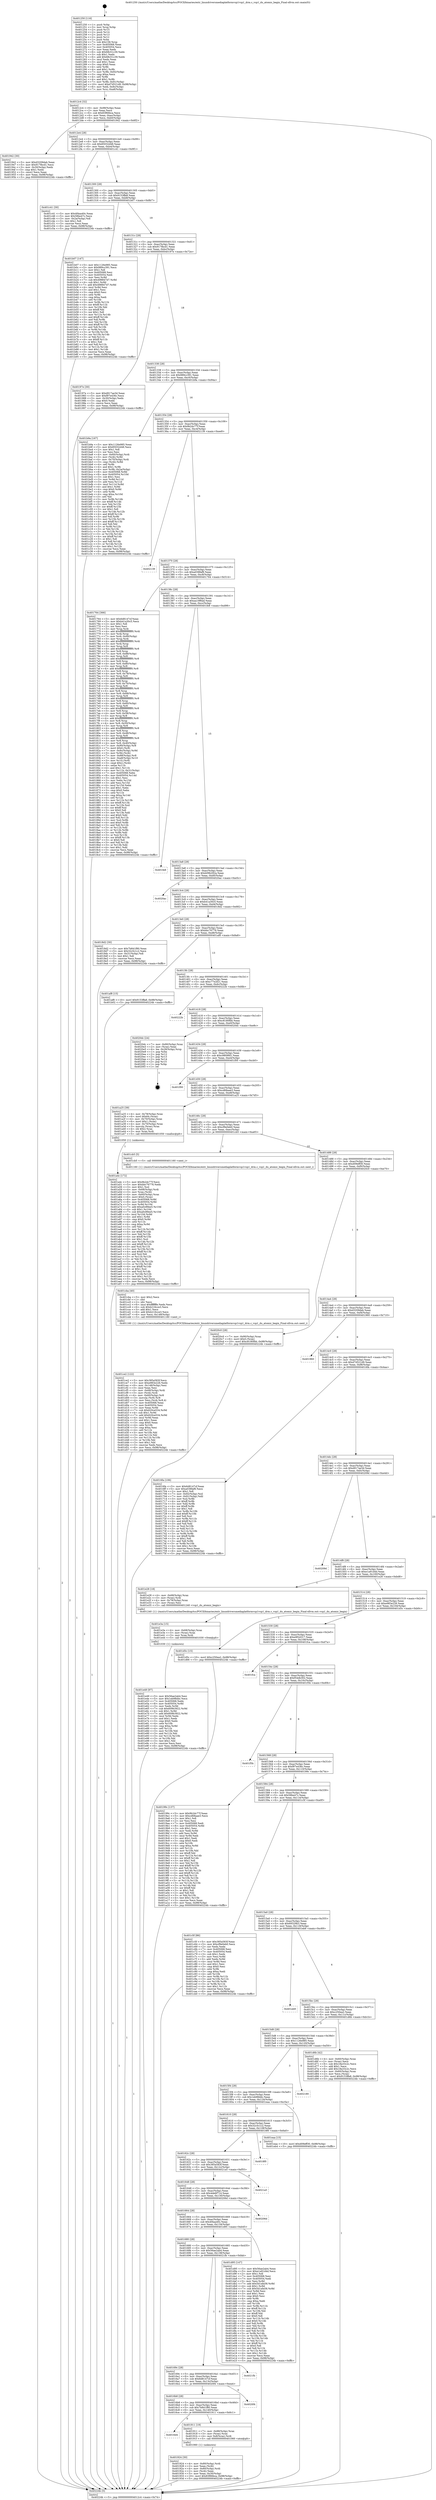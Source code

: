 digraph "0x401250" {
  label = "0x401250 (/mnt/c/Users/mathe/Desktop/tcc/POCII/binaries/extr_linuxdriversmediaplatformvsp1vsp1_drm.c_vsp1_du_atomic_begin_Final-ollvm.out::main(0))"
  labelloc = "t"
  node[shape=record]

  Entry [label="",width=0.3,height=0.3,shape=circle,fillcolor=black,style=filled]
  "0x4012c4" [label="{
     0x4012c4 [32]\l
     | [instrs]\l
     &nbsp;&nbsp;0x4012c4 \<+6\>: mov -0x98(%rbp),%eax\l
     &nbsp;&nbsp;0x4012ca \<+2\>: mov %eax,%ecx\l
     &nbsp;&nbsp;0x4012cc \<+6\>: sub $0x83f66bca,%ecx\l
     &nbsp;&nbsp;0x4012d2 \<+6\>: mov %eax,-0xac(%rbp)\l
     &nbsp;&nbsp;0x4012d8 \<+6\>: mov %ecx,-0xb0(%rbp)\l
     &nbsp;&nbsp;0x4012de \<+6\>: je 0000000000401942 \<main+0x6f2\>\l
  }"]
  "0x401942" [label="{
     0x401942 [30]\l
     | [instrs]\l
     &nbsp;&nbsp;0x401942 \<+5\>: mov $0xd3209dab,%eax\l
     &nbsp;&nbsp;0x401947 \<+5\>: mov $0x917fbcd1,%ecx\l
     &nbsp;&nbsp;0x40194c \<+3\>: mov -0x30(%rbp),%edx\l
     &nbsp;&nbsp;0x40194f \<+3\>: cmp $0x1,%edx\l
     &nbsp;&nbsp;0x401952 \<+3\>: cmovl %ecx,%eax\l
     &nbsp;&nbsp;0x401955 \<+6\>: mov %eax,-0x98(%rbp)\l
     &nbsp;&nbsp;0x40195b \<+5\>: jmp 000000000040224b \<main+0xffb\>\l
  }"]
  "0x4012e4" [label="{
     0x4012e4 [28]\l
     | [instrs]\l
     &nbsp;&nbsp;0x4012e4 \<+5\>: jmp 00000000004012e9 \<main+0x99\>\l
     &nbsp;&nbsp;0x4012e9 \<+6\>: mov -0xac(%rbp),%eax\l
     &nbsp;&nbsp;0x4012ef \<+5\>: sub $0x85032d48,%eax\l
     &nbsp;&nbsp;0x4012f4 \<+6\>: mov %eax,-0xb4(%rbp)\l
     &nbsp;&nbsp;0x4012fa \<+6\>: je 0000000000401c41 \<main+0x9f1\>\l
  }"]
  Exit [label="",width=0.3,height=0.3,shape=circle,fillcolor=black,style=filled,peripheries=2]
  "0x401c41" [label="{
     0x401c41 [30]\l
     | [instrs]\l
     &nbsp;&nbsp;0x401c41 \<+5\>: mov $0x4f4aa40c,%eax\l
     &nbsp;&nbsp;0x401c46 \<+5\>: mov $0x58be47c,%ecx\l
     &nbsp;&nbsp;0x401c4b \<+3\>: mov -0x2a(%rbp),%dl\l
     &nbsp;&nbsp;0x401c4e \<+3\>: test $0x1,%dl\l
     &nbsp;&nbsp;0x401c51 \<+3\>: cmovne %ecx,%eax\l
     &nbsp;&nbsp;0x401c54 \<+6\>: mov %eax,-0x98(%rbp)\l
     &nbsp;&nbsp;0x401c5a \<+5\>: jmp 000000000040224b \<main+0xffb\>\l
  }"]
  "0x401300" [label="{
     0x401300 [28]\l
     | [instrs]\l
     &nbsp;&nbsp;0x401300 \<+5\>: jmp 0000000000401305 \<main+0xb5\>\l
     &nbsp;&nbsp;0x401305 \<+6\>: mov -0xac(%rbp),%eax\l
     &nbsp;&nbsp;0x40130b \<+5\>: sub $0x9153ffa8,%eax\l
     &nbsp;&nbsp;0x401310 \<+6\>: mov %eax,-0xb8(%rbp)\l
     &nbsp;&nbsp;0x401316 \<+6\>: je 0000000000401b07 \<main+0x8b7\>\l
  }"]
  "0x401e49" [label="{
     0x401e49 [97]\l
     | [instrs]\l
     &nbsp;&nbsp;0x401e49 \<+5\>: mov $0x56ae2ab4,%esi\l
     &nbsp;&nbsp;0x401e4e \<+5\>: mov $0x1eb98ddc,%ecx\l
     &nbsp;&nbsp;0x401e53 \<+7\>: mov 0x405068,%edx\l
     &nbsp;&nbsp;0x401e5a \<+8\>: mov 0x405054,%r8d\l
     &nbsp;&nbsp;0x401e62 \<+3\>: mov %edx,%r9d\l
     &nbsp;&nbsp;0x401e65 \<+7\>: sub $0x609b3922,%r9d\l
     &nbsp;&nbsp;0x401e6c \<+4\>: sub $0x1,%r9d\l
     &nbsp;&nbsp;0x401e70 \<+7\>: add $0x609b3922,%r9d\l
     &nbsp;&nbsp;0x401e77 \<+4\>: imul %r9d,%edx\l
     &nbsp;&nbsp;0x401e7b \<+3\>: and $0x1,%edx\l
     &nbsp;&nbsp;0x401e7e \<+3\>: cmp $0x0,%edx\l
     &nbsp;&nbsp;0x401e81 \<+4\>: sete %r10b\l
     &nbsp;&nbsp;0x401e85 \<+4\>: cmp $0xa,%r8d\l
     &nbsp;&nbsp;0x401e89 \<+4\>: setl %r11b\l
     &nbsp;&nbsp;0x401e8d \<+3\>: mov %r10b,%bl\l
     &nbsp;&nbsp;0x401e90 \<+3\>: and %r11b,%bl\l
     &nbsp;&nbsp;0x401e93 \<+3\>: xor %r11b,%r10b\l
     &nbsp;&nbsp;0x401e96 \<+3\>: or %r10b,%bl\l
     &nbsp;&nbsp;0x401e99 \<+3\>: test $0x1,%bl\l
     &nbsp;&nbsp;0x401e9c \<+3\>: cmovne %ecx,%esi\l
     &nbsp;&nbsp;0x401e9f \<+6\>: mov %esi,-0x98(%rbp)\l
     &nbsp;&nbsp;0x401ea5 \<+5\>: jmp 000000000040224b \<main+0xffb\>\l
  }"]
  "0x401b07" [label="{
     0x401b07 [147]\l
     | [instrs]\l
     &nbsp;&nbsp;0x401b07 \<+5\>: mov $0x1126e985,%eax\l
     &nbsp;&nbsp;0x401b0c \<+5\>: mov $0x989cc391,%ecx\l
     &nbsp;&nbsp;0x401b11 \<+2\>: mov $0x1,%dl\l
     &nbsp;&nbsp;0x401b13 \<+7\>: mov 0x405068,%esi\l
     &nbsp;&nbsp;0x401b1a \<+7\>: mov 0x405054,%edi\l
     &nbsp;&nbsp;0x401b21 \<+3\>: mov %esi,%r8d\l
     &nbsp;&nbsp;0x401b24 \<+7\>: sub $0x498847d7,%r8d\l
     &nbsp;&nbsp;0x401b2b \<+4\>: sub $0x1,%r8d\l
     &nbsp;&nbsp;0x401b2f \<+7\>: add $0x498847d7,%r8d\l
     &nbsp;&nbsp;0x401b36 \<+4\>: imul %r8d,%esi\l
     &nbsp;&nbsp;0x401b3a \<+3\>: and $0x1,%esi\l
     &nbsp;&nbsp;0x401b3d \<+3\>: cmp $0x0,%esi\l
     &nbsp;&nbsp;0x401b40 \<+4\>: sete %r9b\l
     &nbsp;&nbsp;0x401b44 \<+3\>: cmp $0xa,%edi\l
     &nbsp;&nbsp;0x401b47 \<+4\>: setl %r10b\l
     &nbsp;&nbsp;0x401b4b \<+3\>: mov %r9b,%r11b\l
     &nbsp;&nbsp;0x401b4e \<+4\>: xor $0xff,%r11b\l
     &nbsp;&nbsp;0x401b52 \<+3\>: mov %r10b,%bl\l
     &nbsp;&nbsp;0x401b55 \<+3\>: xor $0xff,%bl\l
     &nbsp;&nbsp;0x401b58 \<+3\>: xor $0x1,%dl\l
     &nbsp;&nbsp;0x401b5b \<+3\>: mov %r11b,%r14b\l
     &nbsp;&nbsp;0x401b5e \<+4\>: and $0xff,%r14b\l
     &nbsp;&nbsp;0x401b62 \<+3\>: and %dl,%r9b\l
     &nbsp;&nbsp;0x401b65 \<+3\>: mov %bl,%r15b\l
     &nbsp;&nbsp;0x401b68 \<+4\>: and $0xff,%r15b\l
     &nbsp;&nbsp;0x401b6c \<+3\>: and %dl,%r10b\l
     &nbsp;&nbsp;0x401b6f \<+3\>: or %r9b,%r14b\l
     &nbsp;&nbsp;0x401b72 \<+3\>: or %r10b,%r15b\l
     &nbsp;&nbsp;0x401b75 \<+3\>: xor %r15b,%r14b\l
     &nbsp;&nbsp;0x401b78 \<+3\>: or %bl,%r11b\l
     &nbsp;&nbsp;0x401b7b \<+4\>: xor $0xff,%r11b\l
     &nbsp;&nbsp;0x401b7f \<+3\>: or $0x1,%dl\l
     &nbsp;&nbsp;0x401b82 \<+3\>: and %dl,%r11b\l
     &nbsp;&nbsp;0x401b85 \<+3\>: or %r11b,%r14b\l
     &nbsp;&nbsp;0x401b88 \<+4\>: test $0x1,%r14b\l
     &nbsp;&nbsp;0x401b8c \<+3\>: cmovne %ecx,%eax\l
     &nbsp;&nbsp;0x401b8f \<+6\>: mov %eax,-0x98(%rbp)\l
     &nbsp;&nbsp;0x401b95 \<+5\>: jmp 000000000040224b \<main+0xffb\>\l
  }"]
  "0x40131c" [label="{
     0x40131c [28]\l
     | [instrs]\l
     &nbsp;&nbsp;0x40131c \<+5\>: jmp 0000000000401321 \<main+0xd1\>\l
     &nbsp;&nbsp;0x401321 \<+6\>: mov -0xac(%rbp),%eax\l
     &nbsp;&nbsp;0x401327 \<+5\>: sub $0x917fbcd1,%eax\l
     &nbsp;&nbsp;0x40132c \<+6\>: mov %eax,-0xbc(%rbp)\l
     &nbsp;&nbsp;0x401332 \<+6\>: je 000000000040197e \<main+0x72e\>\l
  }"]
  "0x401e3a" [label="{
     0x401e3a [15]\l
     | [instrs]\l
     &nbsp;&nbsp;0x401e3a \<+4\>: mov -0x68(%rbp),%rax\l
     &nbsp;&nbsp;0x401e3e \<+3\>: mov (%rax),%rax\l
     &nbsp;&nbsp;0x401e41 \<+3\>: mov %rax,%rdi\l
     &nbsp;&nbsp;0x401e44 \<+5\>: call 0000000000401030 \<free@plt\>\l
     | [calls]\l
     &nbsp;&nbsp;0x401030 \{1\} (unknown)\l
  }"]
  "0x40197e" [label="{
     0x40197e [30]\l
     | [instrs]\l
     &nbsp;&nbsp;0x40197e \<+5\>: mov $0xd917ae3d,%eax\l
     &nbsp;&nbsp;0x401983 \<+5\>: mov $0xf97e436c,%ecx\l
     &nbsp;&nbsp;0x401988 \<+3\>: mov -0x30(%rbp),%edx\l
     &nbsp;&nbsp;0x40198b \<+3\>: cmp $0x0,%edx\l
     &nbsp;&nbsp;0x40198e \<+3\>: cmove %ecx,%eax\l
     &nbsp;&nbsp;0x401991 \<+6\>: mov %eax,-0x98(%rbp)\l
     &nbsp;&nbsp;0x401997 \<+5\>: jmp 000000000040224b \<main+0xffb\>\l
  }"]
  "0x401338" [label="{
     0x401338 [28]\l
     | [instrs]\l
     &nbsp;&nbsp;0x401338 \<+5\>: jmp 000000000040133d \<main+0xed\>\l
     &nbsp;&nbsp;0x40133d \<+6\>: mov -0xac(%rbp),%eax\l
     &nbsp;&nbsp;0x401343 \<+5\>: sub $0x989cc391,%eax\l
     &nbsp;&nbsp;0x401348 \<+6\>: mov %eax,-0xc0(%rbp)\l
     &nbsp;&nbsp;0x40134e \<+6\>: je 0000000000401b9a \<main+0x94a\>\l
  }"]
  "0x401ce2" [label="{
     0x401ce2 [122]\l
     | [instrs]\l
     &nbsp;&nbsp;0x401ce2 \<+5\>: mov $0x385a583f,%ecx\l
     &nbsp;&nbsp;0x401ce7 \<+5\>: mov $0xe983e226,%edx\l
     &nbsp;&nbsp;0x401cec \<+6\>: mov -0x148(%rbp),%esi\l
     &nbsp;&nbsp;0x401cf2 \<+3\>: imul %eax,%esi\l
     &nbsp;&nbsp;0x401cf5 \<+4\>: mov -0x68(%rbp),%rdi\l
     &nbsp;&nbsp;0x401cf9 \<+3\>: mov (%rdi),%rdi\l
     &nbsp;&nbsp;0x401cfc \<+4\>: mov -0x60(%rbp),%r8\l
     &nbsp;&nbsp;0x401d00 \<+3\>: movslq (%r8),%r8\l
     &nbsp;&nbsp;0x401d03 \<+4\>: mov %esi,(%rdi,%r8,4)\l
     &nbsp;&nbsp;0x401d07 \<+7\>: mov 0x405068,%eax\l
     &nbsp;&nbsp;0x401d0e \<+7\>: mov 0x405054,%esi\l
     &nbsp;&nbsp;0x401d15 \<+3\>: mov %eax,%r9d\l
     &nbsp;&nbsp;0x401d18 \<+7\>: sub $0x620ce534,%r9d\l
     &nbsp;&nbsp;0x401d1f \<+4\>: sub $0x1,%r9d\l
     &nbsp;&nbsp;0x401d23 \<+7\>: add $0x620ce534,%r9d\l
     &nbsp;&nbsp;0x401d2a \<+4\>: imul %r9d,%eax\l
     &nbsp;&nbsp;0x401d2e \<+3\>: and $0x1,%eax\l
     &nbsp;&nbsp;0x401d31 \<+3\>: cmp $0x0,%eax\l
     &nbsp;&nbsp;0x401d34 \<+4\>: sete %r10b\l
     &nbsp;&nbsp;0x401d38 \<+3\>: cmp $0xa,%esi\l
     &nbsp;&nbsp;0x401d3b \<+4\>: setl %r11b\l
     &nbsp;&nbsp;0x401d3f \<+3\>: mov %r10b,%bl\l
     &nbsp;&nbsp;0x401d42 \<+3\>: and %r11b,%bl\l
     &nbsp;&nbsp;0x401d45 \<+3\>: xor %r11b,%r10b\l
     &nbsp;&nbsp;0x401d48 \<+3\>: or %r10b,%bl\l
     &nbsp;&nbsp;0x401d4b \<+3\>: test $0x1,%bl\l
     &nbsp;&nbsp;0x401d4e \<+3\>: cmovne %edx,%ecx\l
     &nbsp;&nbsp;0x401d51 \<+6\>: mov %ecx,-0x98(%rbp)\l
     &nbsp;&nbsp;0x401d57 \<+5\>: jmp 000000000040224b \<main+0xffb\>\l
  }"]
  "0x401b9a" [label="{
     0x401b9a [167]\l
     | [instrs]\l
     &nbsp;&nbsp;0x401b9a \<+5\>: mov $0x1126e985,%eax\l
     &nbsp;&nbsp;0x401b9f \<+5\>: mov $0x85032d48,%ecx\l
     &nbsp;&nbsp;0x401ba4 \<+2\>: mov $0x1,%dl\l
     &nbsp;&nbsp;0x401ba6 \<+2\>: xor %esi,%esi\l
     &nbsp;&nbsp;0x401ba8 \<+4\>: mov -0x60(%rbp),%rdi\l
     &nbsp;&nbsp;0x401bac \<+3\>: mov (%rdi),%r8d\l
     &nbsp;&nbsp;0x401baf \<+4\>: mov -0x70(%rbp),%rdi\l
     &nbsp;&nbsp;0x401bb3 \<+3\>: cmp (%rdi),%r8d\l
     &nbsp;&nbsp;0x401bb6 \<+4\>: setl %r9b\l
     &nbsp;&nbsp;0x401bba \<+4\>: and $0x1,%r9b\l
     &nbsp;&nbsp;0x401bbe \<+4\>: mov %r9b,-0x2a(%rbp)\l
     &nbsp;&nbsp;0x401bc2 \<+8\>: mov 0x405068,%r8d\l
     &nbsp;&nbsp;0x401bca \<+8\>: mov 0x405054,%r10d\l
     &nbsp;&nbsp;0x401bd2 \<+3\>: sub $0x1,%esi\l
     &nbsp;&nbsp;0x401bd5 \<+3\>: mov %r8d,%r11d\l
     &nbsp;&nbsp;0x401bd8 \<+3\>: add %esi,%r11d\l
     &nbsp;&nbsp;0x401bdb \<+4\>: imul %r11d,%r8d\l
     &nbsp;&nbsp;0x401bdf \<+4\>: and $0x1,%r8d\l
     &nbsp;&nbsp;0x401be3 \<+4\>: cmp $0x0,%r8d\l
     &nbsp;&nbsp;0x401be7 \<+4\>: sete %r9b\l
     &nbsp;&nbsp;0x401beb \<+4\>: cmp $0xa,%r10d\l
     &nbsp;&nbsp;0x401bef \<+3\>: setl %bl\l
     &nbsp;&nbsp;0x401bf2 \<+3\>: mov %r9b,%r14b\l
     &nbsp;&nbsp;0x401bf5 \<+4\>: xor $0xff,%r14b\l
     &nbsp;&nbsp;0x401bf9 \<+3\>: mov %bl,%r15b\l
     &nbsp;&nbsp;0x401bfc \<+4\>: xor $0xff,%r15b\l
     &nbsp;&nbsp;0x401c00 \<+3\>: xor $0x1,%dl\l
     &nbsp;&nbsp;0x401c03 \<+3\>: mov %r14b,%r12b\l
     &nbsp;&nbsp;0x401c06 \<+4\>: and $0xff,%r12b\l
     &nbsp;&nbsp;0x401c0a \<+3\>: and %dl,%r9b\l
     &nbsp;&nbsp;0x401c0d \<+3\>: mov %r15b,%r13b\l
     &nbsp;&nbsp;0x401c10 \<+4\>: and $0xff,%r13b\l
     &nbsp;&nbsp;0x401c14 \<+2\>: and %dl,%bl\l
     &nbsp;&nbsp;0x401c16 \<+3\>: or %r9b,%r12b\l
     &nbsp;&nbsp;0x401c19 \<+3\>: or %bl,%r13b\l
     &nbsp;&nbsp;0x401c1c \<+3\>: xor %r13b,%r12b\l
     &nbsp;&nbsp;0x401c1f \<+3\>: or %r15b,%r14b\l
     &nbsp;&nbsp;0x401c22 \<+4\>: xor $0xff,%r14b\l
     &nbsp;&nbsp;0x401c26 \<+3\>: or $0x1,%dl\l
     &nbsp;&nbsp;0x401c29 \<+3\>: and %dl,%r14b\l
     &nbsp;&nbsp;0x401c2c \<+3\>: or %r14b,%r12b\l
     &nbsp;&nbsp;0x401c2f \<+4\>: test $0x1,%r12b\l
     &nbsp;&nbsp;0x401c33 \<+3\>: cmovne %ecx,%eax\l
     &nbsp;&nbsp;0x401c36 \<+6\>: mov %eax,-0x98(%rbp)\l
     &nbsp;&nbsp;0x401c3c \<+5\>: jmp 000000000040224b \<main+0xffb\>\l
  }"]
  "0x401354" [label="{
     0x401354 [28]\l
     | [instrs]\l
     &nbsp;&nbsp;0x401354 \<+5\>: jmp 0000000000401359 \<main+0x109\>\l
     &nbsp;&nbsp;0x401359 \<+6\>: mov -0xac(%rbp),%eax\l
     &nbsp;&nbsp;0x40135f \<+5\>: sub $0x9b2dc77f,%eax\l
     &nbsp;&nbsp;0x401364 \<+6\>: mov %eax,-0xc4(%rbp)\l
     &nbsp;&nbsp;0x40136a \<+6\>: je 0000000000402139 \<main+0xee9\>\l
  }"]
  "0x401cba" [label="{
     0x401cba [40]\l
     | [instrs]\l
     &nbsp;&nbsp;0x401cba \<+5\>: mov $0x2,%ecx\l
     &nbsp;&nbsp;0x401cbf \<+1\>: cltd\l
     &nbsp;&nbsp;0x401cc0 \<+2\>: idiv %ecx\l
     &nbsp;&nbsp;0x401cc2 \<+6\>: imul $0xfffffffe,%edx,%ecx\l
     &nbsp;&nbsp;0x401cc8 \<+6\>: sub $0xb216cce3,%ecx\l
     &nbsp;&nbsp;0x401cce \<+3\>: add $0x1,%ecx\l
     &nbsp;&nbsp;0x401cd1 \<+6\>: add $0xb216cce3,%ecx\l
     &nbsp;&nbsp;0x401cd7 \<+6\>: mov %ecx,-0x148(%rbp)\l
     &nbsp;&nbsp;0x401cdd \<+5\>: call 0000000000401160 \<next_i\>\l
     | [calls]\l
     &nbsp;&nbsp;0x401160 \{1\} (/mnt/c/Users/mathe/Desktop/tcc/POCII/binaries/extr_linuxdriversmediaplatformvsp1vsp1_drm.c_vsp1_du_atomic_begin_Final-ollvm.out::next_i)\l
  }"]
  "0x402139" [label="{
     0x402139\l
  }", style=dashed]
  "0x401370" [label="{
     0x401370 [28]\l
     | [instrs]\l
     &nbsp;&nbsp;0x401370 \<+5\>: jmp 0000000000401375 \<main+0x125\>\l
     &nbsp;&nbsp;0x401375 \<+6\>: mov -0xac(%rbp),%eax\l
     &nbsp;&nbsp;0x40137b \<+5\>: sub $0xa038faf8,%eax\l
     &nbsp;&nbsp;0x401380 \<+6\>: mov %eax,-0xc8(%rbp)\l
     &nbsp;&nbsp;0x401386 \<+6\>: je 0000000000401764 \<main+0x514\>\l
  }"]
  "0x401a4c" [label="{
     0x401a4c [172]\l
     | [instrs]\l
     &nbsp;&nbsp;0x401a4c \<+5\>: mov $0x9b2dc77f,%ecx\l
     &nbsp;&nbsp;0x401a51 \<+5\>: mov $0xbbc76776,%edx\l
     &nbsp;&nbsp;0x401a56 \<+3\>: mov $0x1,%sil\l
     &nbsp;&nbsp;0x401a59 \<+4\>: mov -0x68(%rbp),%rdi\l
     &nbsp;&nbsp;0x401a5d \<+3\>: mov %rax,(%rdi)\l
     &nbsp;&nbsp;0x401a60 \<+4\>: mov -0x60(%rbp),%rax\l
     &nbsp;&nbsp;0x401a64 \<+6\>: movl $0x0,(%rax)\l
     &nbsp;&nbsp;0x401a6a \<+8\>: mov 0x405068,%r8d\l
     &nbsp;&nbsp;0x401a72 \<+8\>: mov 0x405054,%r9d\l
     &nbsp;&nbsp;0x401a7a \<+3\>: mov %r8d,%r10d\l
     &nbsp;&nbsp;0x401a7d \<+7\>: add $0xa0c89ee5,%r10d\l
     &nbsp;&nbsp;0x401a84 \<+4\>: sub $0x1,%r10d\l
     &nbsp;&nbsp;0x401a88 \<+7\>: sub $0xa0c89ee5,%r10d\l
     &nbsp;&nbsp;0x401a8f \<+4\>: imul %r10d,%r8d\l
     &nbsp;&nbsp;0x401a93 \<+4\>: and $0x1,%r8d\l
     &nbsp;&nbsp;0x401a97 \<+4\>: cmp $0x0,%r8d\l
     &nbsp;&nbsp;0x401a9b \<+4\>: sete %r11b\l
     &nbsp;&nbsp;0x401a9f \<+4\>: cmp $0xa,%r9d\l
     &nbsp;&nbsp;0x401aa3 \<+3\>: setl %bl\l
     &nbsp;&nbsp;0x401aa6 \<+3\>: mov %r11b,%r14b\l
     &nbsp;&nbsp;0x401aa9 \<+4\>: xor $0xff,%r14b\l
     &nbsp;&nbsp;0x401aad \<+3\>: mov %bl,%r15b\l
     &nbsp;&nbsp;0x401ab0 \<+4\>: xor $0xff,%r15b\l
     &nbsp;&nbsp;0x401ab4 \<+4\>: xor $0x1,%sil\l
     &nbsp;&nbsp;0x401ab8 \<+3\>: mov %r14b,%r12b\l
     &nbsp;&nbsp;0x401abb \<+4\>: and $0xff,%r12b\l
     &nbsp;&nbsp;0x401abf \<+3\>: and %sil,%r11b\l
     &nbsp;&nbsp;0x401ac2 \<+3\>: mov %r15b,%r13b\l
     &nbsp;&nbsp;0x401ac5 \<+4\>: and $0xff,%r13b\l
     &nbsp;&nbsp;0x401ac9 \<+3\>: and %sil,%bl\l
     &nbsp;&nbsp;0x401acc \<+3\>: or %r11b,%r12b\l
     &nbsp;&nbsp;0x401acf \<+3\>: or %bl,%r13b\l
     &nbsp;&nbsp;0x401ad2 \<+3\>: xor %r13b,%r12b\l
     &nbsp;&nbsp;0x401ad5 \<+3\>: or %r15b,%r14b\l
     &nbsp;&nbsp;0x401ad8 \<+4\>: xor $0xff,%r14b\l
     &nbsp;&nbsp;0x401adc \<+4\>: or $0x1,%sil\l
     &nbsp;&nbsp;0x401ae0 \<+3\>: and %sil,%r14b\l
     &nbsp;&nbsp;0x401ae3 \<+3\>: or %r14b,%r12b\l
     &nbsp;&nbsp;0x401ae6 \<+4\>: test $0x1,%r12b\l
     &nbsp;&nbsp;0x401aea \<+3\>: cmovne %edx,%ecx\l
     &nbsp;&nbsp;0x401aed \<+6\>: mov %ecx,-0x98(%rbp)\l
     &nbsp;&nbsp;0x401af3 \<+5\>: jmp 000000000040224b \<main+0xffb\>\l
  }"]
  "0x401764" [label="{
     0x401764 [366]\l
     | [instrs]\l
     &nbsp;&nbsp;0x401764 \<+5\>: mov $0x6d8147cf,%eax\l
     &nbsp;&nbsp;0x401769 \<+5\>: mov $0xb41a30c5,%ecx\l
     &nbsp;&nbsp;0x40176e \<+2\>: mov $0x1,%dl\l
     &nbsp;&nbsp;0x401770 \<+2\>: xor %esi,%esi\l
     &nbsp;&nbsp;0x401772 \<+3\>: mov %rsp,%rdi\l
     &nbsp;&nbsp;0x401775 \<+4\>: add $0xfffffffffffffff0,%rdi\l
     &nbsp;&nbsp;0x401779 \<+3\>: mov %rdi,%rsp\l
     &nbsp;&nbsp;0x40177c \<+7\>: mov %rdi,-0x90(%rbp)\l
     &nbsp;&nbsp;0x401783 \<+3\>: mov %rsp,%rdi\l
     &nbsp;&nbsp;0x401786 \<+4\>: add $0xfffffffffffffff0,%rdi\l
     &nbsp;&nbsp;0x40178a \<+3\>: mov %rdi,%rsp\l
     &nbsp;&nbsp;0x40178d \<+3\>: mov %rsp,%r8\l
     &nbsp;&nbsp;0x401790 \<+4\>: add $0xfffffffffffffff0,%r8\l
     &nbsp;&nbsp;0x401794 \<+3\>: mov %r8,%rsp\l
     &nbsp;&nbsp;0x401797 \<+7\>: mov %r8,-0x88(%rbp)\l
     &nbsp;&nbsp;0x40179e \<+3\>: mov %rsp,%r8\l
     &nbsp;&nbsp;0x4017a1 \<+4\>: add $0xfffffffffffffff0,%r8\l
     &nbsp;&nbsp;0x4017a5 \<+3\>: mov %r8,%rsp\l
     &nbsp;&nbsp;0x4017a8 \<+4\>: mov %r8,-0x80(%rbp)\l
     &nbsp;&nbsp;0x4017ac \<+3\>: mov %rsp,%r8\l
     &nbsp;&nbsp;0x4017af \<+4\>: add $0xfffffffffffffff0,%r8\l
     &nbsp;&nbsp;0x4017b3 \<+3\>: mov %r8,%rsp\l
     &nbsp;&nbsp;0x4017b6 \<+4\>: mov %r8,-0x78(%rbp)\l
     &nbsp;&nbsp;0x4017ba \<+3\>: mov %rsp,%r8\l
     &nbsp;&nbsp;0x4017bd \<+4\>: add $0xfffffffffffffff0,%r8\l
     &nbsp;&nbsp;0x4017c1 \<+3\>: mov %r8,%rsp\l
     &nbsp;&nbsp;0x4017c4 \<+4\>: mov %r8,-0x70(%rbp)\l
     &nbsp;&nbsp;0x4017c8 \<+3\>: mov %rsp,%r8\l
     &nbsp;&nbsp;0x4017cb \<+4\>: add $0xfffffffffffffff0,%r8\l
     &nbsp;&nbsp;0x4017cf \<+3\>: mov %r8,%rsp\l
     &nbsp;&nbsp;0x4017d2 \<+4\>: mov %r8,-0x68(%rbp)\l
     &nbsp;&nbsp;0x4017d6 \<+3\>: mov %rsp,%r8\l
     &nbsp;&nbsp;0x4017d9 \<+4\>: add $0xfffffffffffffff0,%r8\l
     &nbsp;&nbsp;0x4017dd \<+3\>: mov %r8,%rsp\l
     &nbsp;&nbsp;0x4017e0 \<+4\>: mov %r8,-0x60(%rbp)\l
     &nbsp;&nbsp;0x4017e4 \<+3\>: mov %rsp,%r8\l
     &nbsp;&nbsp;0x4017e7 \<+4\>: add $0xfffffffffffffff0,%r8\l
     &nbsp;&nbsp;0x4017eb \<+3\>: mov %r8,%rsp\l
     &nbsp;&nbsp;0x4017ee \<+4\>: mov %r8,-0x58(%rbp)\l
     &nbsp;&nbsp;0x4017f2 \<+3\>: mov %rsp,%r8\l
     &nbsp;&nbsp;0x4017f5 \<+4\>: add $0xfffffffffffffff0,%r8\l
     &nbsp;&nbsp;0x4017f9 \<+3\>: mov %r8,%rsp\l
     &nbsp;&nbsp;0x4017fc \<+4\>: mov %r8,-0x50(%rbp)\l
     &nbsp;&nbsp;0x401800 \<+3\>: mov %rsp,%r8\l
     &nbsp;&nbsp;0x401803 \<+4\>: add $0xfffffffffffffff0,%r8\l
     &nbsp;&nbsp;0x401807 \<+3\>: mov %r8,%rsp\l
     &nbsp;&nbsp;0x40180a \<+4\>: mov %r8,-0x48(%rbp)\l
     &nbsp;&nbsp;0x40180e \<+3\>: mov %rsp,%r8\l
     &nbsp;&nbsp;0x401811 \<+4\>: add $0xfffffffffffffff0,%r8\l
     &nbsp;&nbsp;0x401815 \<+3\>: mov %r8,%rsp\l
     &nbsp;&nbsp;0x401818 \<+4\>: mov %r8,-0x40(%rbp)\l
     &nbsp;&nbsp;0x40181c \<+7\>: mov -0x90(%rbp),%r8\l
     &nbsp;&nbsp;0x401823 \<+7\>: movl $0x0,(%r8)\l
     &nbsp;&nbsp;0x40182a \<+7\>: mov -0x9c(%rbp),%r9d\l
     &nbsp;&nbsp;0x401831 \<+3\>: mov %r9d,(%rdi)\l
     &nbsp;&nbsp;0x401834 \<+7\>: mov -0x88(%rbp),%r8\l
     &nbsp;&nbsp;0x40183b \<+7\>: mov -0xa8(%rbp),%r10\l
     &nbsp;&nbsp;0x401842 \<+3\>: mov %r10,(%r8)\l
     &nbsp;&nbsp;0x401845 \<+3\>: cmpl $0x2,(%rdi)\l
     &nbsp;&nbsp;0x401848 \<+4\>: setne %r11b\l
     &nbsp;&nbsp;0x40184c \<+4\>: and $0x1,%r11b\l
     &nbsp;&nbsp;0x401850 \<+4\>: mov %r11b,-0x31(%rbp)\l
     &nbsp;&nbsp;0x401854 \<+7\>: mov 0x405068,%ebx\l
     &nbsp;&nbsp;0x40185b \<+8\>: mov 0x405054,%r14d\l
     &nbsp;&nbsp;0x401863 \<+3\>: sub $0x1,%esi\l
     &nbsp;&nbsp;0x401866 \<+3\>: mov %ebx,%r15d\l
     &nbsp;&nbsp;0x401869 \<+3\>: add %esi,%r15d\l
     &nbsp;&nbsp;0x40186c \<+4\>: imul %r15d,%ebx\l
     &nbsp;&nbsp;0x401870 \<+3\>: and $0x1,%ebx\l
     &nbsp;&nbsp;0x401873 \<+3\>: cmp $0x0,%ebx\l
     &nbsp;&nbsp;0x401876 \<+4\>: sete %r11b\l
     &nbsp;&nbsp;0x40187a \<+4\>: cmp $0xa,%r14d\l
     &nbsp;&nbsp;0x40187e \<+4\>: setl %r12b\l
     &nbsp;&nbsp;0x401882 \<+3\>: mov %r11b,%r13b\l
     &nbsp;&nbsp;0x401885 \<+4\>: xor $0xff,%r13b\l
     &nbsp;&nbsp;0x401889 \<+3\>: mov %r12b,%sil\l
     &nbsp;&nbsp;0x40188c \<+4\>: xor $0xff,%sil\l
     &nbsp;&nbsp;0x401890 \<+3\>: xor $0x0,%dl\l
     &nbsp;&nbsp;0x401893 \<+3\>: mov %r13b,%dil\l
     &nbsp;&nbsp;0x401896 \<+4\>: and $0x0,%dil\l
     &nbsp;&nbsp;0x40189a \<+3\>: and %dl,%r11b\l
     &nbsp;&nbsp;0x40189d \<+3\>: mov %sil,%r8b\l
     &nbsp;&nbsp;0x4018a0 \<+4\>: and $0x0,%r8b\l
     &nbsp;&nbsp;0x4018a4 \<+3\>: and %dl,%r12b\l
     &nbsp;&nbsp;0x4018a7 \<+3\>: or %r11b,%dil\l
     &nbsp;&nbsp;0x4018aa \<+3\>: or %r12b,%r8b\l
     &nbsp;&nbsp;0x4018ad \<+3\>: xor %r8b,%dil\l
     &nbsp;&nbsp;0x4018b0 \<+3\>: or %sil,%r13b\l
     &nbsp;&nbsp;0x4018b3 \<+4\>: xor $0xff,%r13b\l
     &nbsp;&nbsp;0x4018b7 \<+3\>: or $0x0,%dl\l
     &nbsp;&nbsp;0x4018ba \<+3\>: and %dl,%r13b\l
     &nbsp;&nbsp;0x4018bd \<+3\>: or %r13b,%dil\l
     &nbsp;&nbsp;0x4018c0 \<+4\>: test $0x1,%dil\l
     &nbsp;&nbsp;0x4018c4 \<+3\>: cmovne %ecx,%eax\l
     &nbsp;&nbsp;0x4018c7 \<+6\>: mov %eax,-0x98(%rbp)\l
     &nbsp;&nbsp;0x4018cd \<+5\>: jmp 000000000040224b \<main+0xffb\>\l
  }"]
  "0x40138c" [label="{
     0x40138c [28]\l
     | [instrs]\l
     &nbsp;&nbsp;0x40138c \<+5\>: jmp 0000000000401391 \<main+0x141\>\l
     &nbsp;&nbsp;0x401391 \<+6\>: mov -0xac(%rbp),%eax\l
     &nbsp;&nbsp;0x401397 \<+5\>: sub $0xaa19f6ad,%eax\l
     &nbsp;&nbsp;0x40139c \<+6\>: mov %eax,-0xcc(%rbp)\l
     &nbsp;&nbsp;0x4013a2 \<+6\>: je 0000000000401fe8 \<main+0xd98\>\l
  }"]
  "0x401924" [label="{
     0x401924 [30]\l
     | [instrs]\l
     &nbsp;&nbsp;0x401924 \<+4\>: mov -0x80(%rbp),%rdi\l
     &nbsp;&nbsp;0x401928 \<+2\>: mov %eax,(%rdi)\l
     &nbsp;&nbsp;0x40192a \<+4\>: mov -0x80(%rbp),%rdi\l
     &nbsp;&nbsp;0x40192e \<+2\>: mov (%rdi),%eax\l
     &nbsp;&nbsp;0x401930 \<+3\>: mov %eax,-0x30(%rbp)\l
     &nbsp;&nbsp;0x401933 \<+10\>: movl $0x83f66bca,-0x98(%rbp)\l
     &nbsp;&nbsp;0x40193d \<+5\>: jmp 000000000040224b \<main+0xffb\>\l
  }"]
  "0x401fe8" [label="{
     0x401fe8\l
  }", style=dashed]
  "0x4013a8" [label="{
     0x4013a8 [28]\l
     | [instrs]\l
     &nbsp;&nbsp;0x4013a8 \<+5\>: jmp 00000000004013ad \<main+0x15d\>\l
     &nbsp;&nbsp;0x4013ad \<+6\>: mov -0xac(%rbp),%eax\l
     &nbsp;&nbsp;0x4013b3 \<+5\>: sub $0xb09b292a,%eax\l
     &nbsp;&nbsp;0x4013b8 \<+6\>: mov %eax,-0xd0(%rbp)\l
     &nbsp;&nbsp;0x4013be \<+6\>: je 00000000004020ac \<main+0xe5c\>\l
  }"]
  "0x4016d4" [label="{
     0x4016d4\l
  }", style=dashed]
  "0x4020ac" [label="{
     0x4020ac\l
  }", style=dashed]
  "0x4013c4" [label="{
     0x4013c4 [28]\l
     | [instrs]\l
     &nbsp;&nbsp;0x4013c4 \<+5\>: jmp 00000000004013c9 \<main+0x179\>\l
     &nbsp;&nbsp;0x4013c9 \<+6\>: mov -0xac(%rbp),%eax\l
     &nbsp;&nbsp;0x4013cf \<+5\>: sub $0xb41a30c5,%eax\l
     &nbsp;&nbsp;0x4013d4 \<+6\>: mov %eax,-0xd4(%rbp)\l
     &nbsp;&nbsp;0x4013da \<+6\>: je 00000000004018d2 \<main+0x682\>\l
  }"]
  "0x401911" [label="{
     0x401911 [19]\l
     | [instrs]\l
     &nbsp;&nbsp;0x401911 \<+7\>: mov -0x88(%rbp),%rax\l
     &nbsp;&nbsp;0x401918 \<+3\>: mov (%rax),%rax\l
     &nbsp;&nbsp;0x40191b \<+4\>: mov 0x8(%rax),%rdi\l
     &nbsp;&nbsp;0x40191f \<+5\>: call 0000000000401060 \<atoi@plt\>\l
     | [calls]\l
     &nbsp;&nbsp;0x401060 \{1\} (unknown)\l
  }"]
  "0x4018d2" [label="{
     0x4018d2 [30]\l
     | [instrs]\l
     &nbsp;&nbsp;0x4018d2 \<+5\>: mov $0x7b841f80,%eax\l
     &nbsp;&nbsp;0x4018d7 \<+5\>: mov $0x32c5c1c2,%ecx\l
     &nbsp;&nbsp;0x4018dc \<+3\>: mov -0x31(%rbp),%dl\l
     &nbsp;&nbsp;0x4018df \<+3\>: test $0x1,%dl\l
     &nbsp;&nbsp;0x4018e2 \<+3\>: cmovne %ecx,%eax\l
     &nbsp;&nbsp;0x4018e5 \<+6\>: mov %eax,-0x98(%rbp)\l
     &nbsp;&nbsp;0x4018eb \<+5\>: jmp 000000000040224b \<main+0xffb\>\l
  }"]
  "0x4013e0" [label="{
     0x4013e0 [28]\l
     | [instrs]\l
     &nbsp;&nbsp;0x4013e0 \<+5\>: jmp 00000000004013e5 \<main+0x195\>\l
     &nbsp;&nbsp;0x4013e5 \<+6\>: mov -0xac(%rbp),%eax\l
     &nbsp;&nbsp;0x4013eb \<+5\>: sub $0xbbc76776,%eax\l
     &nbsp;&nbsp;0x4013f0 \<+6\>: mov %eax,-0xd8(%rbp)\l
     &nbsp;&nbsp;0x4013f6 \<+6\>: je 0000000000401af8 \<main+0x8a8\>\l
  }"]
  "0x4016b8" [label="{
     0x4016b8 [28]\l
     | [instrs]\l
     &nbsp;&nbsp;0x4016b8 \<+5\>: jmp 00000000004016bd \<main+0x46d\>\l
     &nbsp;&nbsp;0x4016bd \<+6\>: mov -0xac(%rbp),%eax\l
     &nbsp;&nbsp;0x4016c3 \<+5\>: sub $0x7b841f80,%eax\l
     &nbsp;&nbsp;0x4016c8 \<+6\>: mov %eax,-0x140(%rbp)\l
     &nbsp;&nbsp;0x4016ce \<+6\>: je 0000000000401911 \<main+0x6c1\>\l
  }"]
  "0x401af8" [label="{
     0x401af8 [15]\l
     | [instrs]\l
     &nbsp;&nbsp;0x401af8 \<+10\>: movl $0x9153ffa8,-0x98(%rbp)\l
     &nbsp;&nbsp;0x401b02 \<+5\>: jmp 000000000040224b \<main+0xffb\>\l
  }"]
  "0x4013fc" [label="{
     0x4013fc [28]\l
     | [instrs]\l
     &nbsp;&nbsp;0x4013fc \<+5\>: jmp 0000000000401401 \<main+0x1b1\>\l
     &nbsp;&nbsp;0x401401 \<+6\>: mov -0xac(%rbp),%eax\l
     &nbsp;&nbsp;0x401407 \<+5\>: sub $0xc77e2f21,%eax\l
     &nbsp;&nbsp;0x40140c \<+6\>: mov %eax,-0xdc(%rbp)\l
     &nbsp;&nbsp;0x401412 \<+6\>: je 000000000040222b \<main+0xfdb\>\l
  }"]
  "0x4020f4" [label="{
     0x4020f4\l
  }", style=dashed]
  "0x40222b" [label="{
     0x40222b\l
  }", style=dashed]
  "0x401418" [label="{
     0x401418 [28]\l
     | [instrs]\l
     &nbsp;&nbsp;0x401418 \<+5\>: jmp 000000000040141d \<main+0x1cd\>\l
     &nbsp;&nbsp;0x40141d \<+6\>: mov -0xac(%rbp),%eax\l
     &nbsp;&nbsp;0x401423 \<+5\>: sub $0xc8180fbb,%eax\l
     &nbsp;&nbsp;0x401428 \<+6\>: mov %eax,-0xe0(%rbp)\l
     &nbsp;&nbsp;0x40142e \<+6\>: je 00000000004020dc \<main+0xe8c\>\l
  }"]
  "0x40169c" [label="{
     0x40169c [28]\l
     | [instrs]\l
     &nbsp;&nbsp;0x40169c \<+5\>: jmp 00000000004016a1 \<main+0x451\>\l
     &nbsp;&nbsp;0x4016a1 \<+6\>: mov -0xac(%rbp),%eax\l
     &nbsp;&nbsp;0x4016a7 \<+5\>: sub $0x6d8147cf,%eax\l
     &nbsp;&nbsp;0x4016ac \<+6\>: mov %eax,-0x13c(%rbp)\l
     &nbsp;&nbsp;0x4016b2 \<+6\>: je 00000000004020f4 \<main+0xea4\>\l
  }"]
  "0x4020dc" [label="{
     0x4020dc [24]\l
     | [instrs]\l
     &nbsp;&nbsp;0x4020dc \<+7\>: mov -0x90(%rbp),%rax\l
     &nbsp;&nbsp;0x4020e3 \<+2\>: mov (%rax),%eax\l
     &nbsp;&nbsp;0x4020e5 \<+4\>: lea -0x28(%rbp),%rsp\l
     &nbsp;&nbsp;0x4020e9 \<+1\>: pop %rbx\l
     &nbsp;&nbsp;0x4020ea \<+2\>: pop %r12\l
     &nbsp;&nbsp;0x4020ec \<+2\>: pop %r13\l
     &nbsp;&nbsp;0x4020ee \<+2\>: pop %r14\l
     &nbsp;&nbsp;0x4020f0 \<+2\>: pop %r15\l
     &nbsp;&nbsp;0x4020f2 \<+1\>: pop %rbp\l
     &nbsp;&nbsp;0x4020f3 \<+1\>: ret\l
  }"]
  "0x401434" [label="{
     0x401434 [28]\l
     | [instrs]\l
     &nbsp;&nbsp;0x401434 \<+5\>: jmp 0000000000401439 \<main+0x1e9\>\l
     &nbsp;&nbsp;0x401439 \<+6\>: mov -0xac(%rbp),%eax\l
     &nbsp;&nbsp;0x40143f \<+5\>: sub $0xc9809fd1,%eax\l
     &nbsp;&nbsp;0x401444 \<+6\>: mov %eax,-0xe4(%rbp)\l
     &nbsp;&nbsp;0x40144a \<+6\>: je 0000000000401f00 \<main+0xcb0\>\l
  }"]
  "0x4021fb" [label="{
     0x4021fb\l
  }", style=dashed]
  "0x401f00" [label="{
     0x401f00\l
  }", style=dashed]
  "0x401450" [label="{
     0x401450 [28]\l
     | [instrs]\l
     &nbsp;&nbsp;0x401450 \<+5\>: jmp 0000000000401455 \<main+0x205\>\l
     &nbsp;&nbsp;0x401455 \<+6\>: mov -0xac(%rbp),%eax\l
     &nbsp;&nbsp;0x40145b \<+5\>: sub $0xcd68aae3,%eax\l
     &nbsp;&nbsp;0x401460 \<+6\>: mov %eax,-0xe8(%rbp)\l
     &nbsp;&nbsp;0x401466 \<+6\>: je 0000000000401a25 \<main+0x7d5\>\l
  }"]
  "0x401680" [label="{
     0x401680 [28]\l
     | [instrs]\l
     &nbsp;&nbsp;0x401680 \<+5\>: jmp 0000000000401685 \<main+0x435\>\l
     &nbsp;&nbsp;0x401685 \<+6\>: mov -0xac(%rbp),%eax\l
     &nbsp;&nbsp;0x40168b \<+5\>: sub $0x56ae2ab4,%eax\l
     &nbsp;&nbsp;0x401690 \<+6\>: mov %eax,-0x138(%rbp)\l
     &nbsp;&nbsp;0x401696 \<+6\>: je 00000000004021fb \<main+0xfab\>\l
  }"]
  "0x401a25" [label="{
     0x401a25 [39]\l
     | [instrs]\l
     &nbsp;&nbsp;0x401a25 \<+4\>: mov -0x78(%rbp),%rax\l
     &nbsp;&nbsp;0x401a29 \<+6\>: movl $0x64,(%rax)\l
     &nbsp;&nbsp;0x401a2f \<+4\>: mov -0x70(%rbp),%rax\l
     &nbsp;&nbsp;0x401a33 \<+6\>: movl $0x1,(%rax)\l
     &nbsp;&nbsp;0x401a39 \<+4\>: mov -0x70(%rbp),%rax\l
     &nbsp;&nbsp;0x401a3d \<+3\>: movslq (%rax),%rax\l
     &nbsp;&nbsp;0x401a40 \<+4\>: shl $0x2,%rax\l
     &nbsp;&nbsp;0x401a44 \<+3\>: mov %rax,%rdi\l
     &nbsp;&nbsp;0x401a47 \<+5\>: call 0000000000401050 \<malloc@plt\>\l
     | [calls]\l
     &nbsp;&nbsp;0x401050 \{1\} (unknown)\l
  }"]
  "0x40146c" [label="{
     0x40146c [28]\l
     | [instrs]\l
     &nbsp;&nbsp;0x40146c \<+5\>: jmp 0000000000401471 \<main+0x221\>\l
     &nbsp;&nbsp;0x401471 \<+6\>: mov -0xac(%rbp),%eax\l
     &nbsp;&nbsp;0x401477 \<+5\>: sub $0xcf9e0eb0,%eax\l
     &nbsp;&nbsp;0x40147c \<+6\>: mov %eax,-0xec(%rbp)\l
     &nbsp;&nbsp;0x401482 \<+6\>: je 0000000000401cb5 \<main+0xa65\>\l
  }"]
  "0x401d95" [label="{
     0x401d95 [147]\l
     | [instrs]\l
     &nbsp;&nbsp;0x401d95 \<+5\>: mov $0x56ae2ab4,%eax\l
     &nbsp;&nbsp;0x401d9a \<+5\>: mov $0xe1a91d4d,%ecx\l
     &nbsp;&nbsp;0x401d9f \<+2\>: mov $0x1,%dl\l
     &nbsp;&nbsp;0x401da1 \<+7\>: mov 0x405068,%esi\l
     &nbsp;&nbsp;0x401da8 \<+7\>: mov 0x405054,%edi\l
     &nbsp;&nbsp;0x401daf \<+3\>: mov %esi,%r8d\l
     &nbsp;&nbsp;0x401db2 \<+7\>: add $0x5d1afa58,%r8d\l
     &nbsp;&nbsp;0x401db9 \<+4\>: sub $0x1,%r8d\l
     &nbsp;&nbsp;0x401dbd \<+7\>: sub $0x5d1afa58,%r8d\l
     &nbsp;&nbsp;0x401dc4 \<+4\>: imul %r8d,%esi\l
     &nbsp;&nbsp;0x401dc8 \<+3\>: and $0x1,%esi\l
     &nbsp;&nbsp;0x401dcb \<+3\>: cmp $0x0,%esi\l
     &nbsp;&nbsp;0x401dce \<+4\>: sete %r9b\l
     &nbsp;&nbsp;0x401dd2 \<+3\>: cmp $0xa,%edi\l
     &nbsp;&nbsp;0x401dd5 \<+4\>: setl %r10b\l
     &nbsp;&nbsp;0x401dd9 \<+3\>: mov %r9b,%r11b\l
     &nbsp;&nbsp;0x401ddc \<+4\>: xor $0xff,%r11b\l
     &nbsp;&nbsp;0x401de0 \<+3\>: mov %r10b,%bl\l
     &nbsp;&nbsp;0x401de3 \<+3\>: xor $0xff,%bl\l
     &nbsp;&nbsp;0x401de6 \<+3\>: xor $0x0,%dl\l
     &nbsp;&nbsp;0x401de9 \<+3\>: mov %r11b,%r14b\l
     &nbsp;&nbsp;0x401dec \<+4\>: and $0x0,%r14b\l
     &nbsp;&nbsp;0x401df0 \<+3\>: and %dl,%r9b\l
     &nbsp;&nbsp;0x401df3 \<+3\>: mov %bl,%r15b\l
     &nbsp;&nbsp;0x401df6 \<+4\>: and $0x0,%r15b\l
     &nbsp;&nbsp;0x401dfa \<+3\>: and %dl,%r10b\l
     &nbsp;&nbsp;0x401dfd \<+3\>: or %r9b,%r14b\l
     &nbsp;&nbsp;0x401e00 \<+3\>: or %r10b,%r15b\l
     &nbsp;&nbsp;0x401e03 \<+3\>: xor %r15b,%r14b\l
     &nbsp;&nbsp;0x401e06 \<+3\>: or %bl,%r11b\l
     &nbsp;&nbsp;0x401e09 \<+4\>: xor $0xff,%r11b\l
     &nbsp;&nbsp;0x401e0d \<+3\>: or $0x0,%dl\l
     &nbsp;&nbsp;0x401e10 \<+3\>: and %dl,%r11b\l
     &nbsp;&nbsp;0x401e13 \<+3\>: or %r11b,%r14b\l
     &nbsp;&nbsp;0x401e16 \<+4\>: test $0x1,%r14b\l
     &nbsp;&nbsp;0x401e1a \<+3\>: cmovne %ecx,%eax\l
     &nbsp;&nbsp;0x401e1d \<+6\>: mov %eax,-0x98(%rbp)\l
     &nbsp;&nbsp;0x401e23 \<+5\>: jmp 000000000040224b \<main+0xffb\>\l
  }"]
  "0x401cb5" [label="{
     0x401cb5 [5]\l
     | [instrs]\l
     &nbsp;&nbsp;0x401cb5 \<+5\>: call 0000000000401160 \<next_i\>\l
     | [calls]\l
     &nbsp;&nbsp;0x401160 \{1\} (/mnt/c/Users/mathe/Desktop/tcc/POCII/binaries/extr_linuxdriversmediaplatformvsp1vsp1_drm.c_vsp1_du_atomic_begin_Final-ollvm.out::next_i)\l
  }"]
  "0x401488" [label="{
     0x401488 [28]\l
     | [instrs]\l
     &nbsp;&nbsp;0x401488 \<+5\>: jmp 000000000040148d \<main+0x23d\>\l
     &nbsp;&nbsp;0x40148d \<+6\>: mov -0xac(%rbp),%eax\l
     &nbsp;&nbsp;0x401493 \<+5\>: sub $0xd09eff30,%eax\l
     &nbsp;&nbsp;0x401498 \<+6\>: mov %eax,-0xf0(%rbp)\l
     &nbsp;&nbsp;0x40149e \<+6\>: je 00000000004020c0 \<main+0xe70\>\l
  }"]
  "0x401664" [label="{
     0x401664 [28]\l
     | [instrs]\l
     &nbsp;&nbsp;0x401664 \<+5\>: jmp 0000000000401669 \<main+0x419\>\l
     &nbsp;&nbsp;0x401669 \<+6\>: mov -0xac(%rbp),%eax\l
     &nbsp;&nbsp;0x40166f \<+5\>: sub $0x4f4aa40c,%eax\l
     &nbsp;&nbsp;0x401674 \<+6\>: mov %eax,-0x134(%rbp)\l
     &nbsp;&nbsp;0x40167a \<+6\>: je 0000000000401d95 \<main+0xb45\>\l
  }"]
  "0x4020c0" [label="{
     0x4020c0 [28]\l
     | [instrs]\l
     &nbsp;&nbsp;0x4020c0 \<+7\>: mov -0x90(%rbp),%rax\l
     &nbsp;&nbsp;0x4020c7 \<+6\>: movl $0x0,(%rax)\l
     &nbsp;&nbsp;0x4020cd \<+10\>: movl $0xc8180fbb,-0x98(%rbp)\l
     &nbsp;&nbsp;0x4020d7 \<+5\>: jmp 000000000040224b \<main+0xffb\>\l
  }"]
  "0x4014a4" [label="{
     0x4014a4 [28]\l
     | [instrs]\l
     &nbsp;&nbsp;0x4014a4 \<+5\>: jmp 00000000004014a9 \<main+0x259\>\l
     &nbsp;&nbsp;0x4014a9 \<+6\>: mov -0xac(%rbp),%eax\l
     &nbsp;&nbsp;0x4014af \<+5\>: sub $0xd3209dab,%eax\l
     &nbsp;&nbsp;0x4014b4 \<+6\>: mov %eax,-0xf4(%rbp)\l
     &nbsp;&nbsp;0x4014ba \<+6\>: je 0000000000401960 \<main+0x710\>\l
  }"]
  "0x40206d" [label="{
     0x40206d\l
  }", style=dashed]
  "0x401960" [label="{
     0x401960\l
  }", style=dashed]
  "0x4014c0" [label="{
     0x4014c0 [28]\l
     | [instrs]\l
     &nbsp;&nbsp;0x4014c0 \<+5\>: jmp 00000000004014c5 \<main+0x275\>\l
     &nbsp;&nbsp;0x4014c5 \<+6\>: mov -0xac(%rbp),%eax\l
     &nbsp;&nbsp;0x4014cb \<+5\>: sub $0xd7d521d9,%eax\l
     &nbsp;&nbsp;0x4014d0 \<+6\>: mov %eax,-0xf8(%rbp)\l
     &nbsp;&nbsp;0x4014d6 \<+6\>: je 00000000004016fa \<main+0x4aa\>\l
  }"]
  "0x401648" [label="{
     0x401648 [28]\l
     | [instrs]\l
     &nbsp;&nbsp;0x401648 \<+5\>: jmp 000000000040164d \<main+0x3fd\>\l
     &nbsp;&nbsp;0x40164d \<+6\>: mov -0xac(%rbp),%eax\l
     &nbsp;&nbsp;0x401653 \<+5\>: sub $0x4de6f714,%eax\l
     &nbsp;&nbsp;0x401658 \<+6\>: mov %eax,-0x130(%rbp)\l
     &nbsp;&nbsp;0x40165e \<+6\>: je 000000000040206d \<main+0xe1d\>\l
  }"]
  "0x4016fa" [label="{
     0x4016fa [106]\l
     | [instrs]\l
     &nbsp;&nbsp;0x4016fa \<+5\>: mov $0x6d8147cf,%eax\l
     &nbsp;&nbsp;0x4016ff \<+5\>: mov $0xa038faf8,%ecx\l
     &nbsp;&nbsp;0x401704 \<+2\>: mov $0x1,%dl\l
     &nbsp;&nbsp;0x401706 \<+7\>: mov -0x92(%rbp),%sil\l
     &nbsp;&nbsp;0x40170d \<+7\>: mov -0x91(%rbp),%dil\l
     &nbsp;&nbsp;0x401714 \<+3\>: mov %sil,%r8b\l
     &nbsp;&nbsp;0x401717 \<+4\>: xor $0xff,%r8b\l
     &nbsp;&nbsp;0x40171b \<+3\>: mov %dil,%r9b\l
     &nbsp;&nbsp;0x40171e \<+4\>: xor $0xff,%r9b\l
     &nbsp;&nbsp;0x401722 \<+3\>: xor $0x1,%dl\l
     &nbsp;&nbsp;0x401725 \<+3\>: mov %r8b,%r10b\l
     &nbsp;&nbsp;0x401728 \<+4\>: and $0xff,%r10b\l
     &nbsp;&nbsp;0x40172c \<+3\>: and %dl,%sil\l
     &nbsp;&nbsp;0x40172f \<+3\>: mov %r9b,%r11b\l
     &nbsp;&nbsp;0x401732 \<+4\>: and $0xff,%r11b\l
     &nbsp;&nbsp;0x401736 \<+3\>: and %dl,%dil\l
     &nbsp;&nbsp;0x401739 \<+3\>: or %sil,%r10b\l
     &nbsp;&nbsp;0x40173c \<+3\>: or %dil,%r11b\l
     &nbsp;&nbsp;0x40173f \<+3\>: xor %r11b,%r10b\l
     &nbsp;&nbsp;0x401742 \<+3\>: or %r9b,%r8b\l
     &nbsp;&nbsp;0x401745 \<+4\>: xor $0xff,%r8b\l
     &nbsp;&nbsp;0x401749 \<+3\>: or $0x1,%dl\l
     &nbsp;&nbsp;0x40174c \<+3\>: and %dl,%r8b\l
     &nbsp;&nbsp;0x40174f \<+3\>: or %r8b,%r10b\l
     &nbsp;&nbsp;0x401752 \<+4\>: test $0x1,%r10b\l
     &nbsp;&nbsp;0x401756 \<+3\>: cmovne %ecx,%eax\l
     &nbsp;&nbsp;0x401759 \<+6\>: mov %eax,-0x98(%rbp)\l
     &nbsp;&nbsp;0x40175f \<+5\>: jmp 000000000040224b \<main+0xffb\>\l
  }"]
  "0x4014dc" [label="{
     0x4014dc [28]\l
     | [instrs]\l
     &nbsp;&nbsp;0x4014dc \<+5\>: jmp 00000000004014e1 \<main+0x291\>\l
     &nbsp;&nbsp;0x4014e1 \<+6\>: mov -0xac(%rbp),%eax\l
     &nbsp;&nbsp;0x4014e7 \<+5\>: sub $0xd917ae3d,%eax\l
     &nbsp;&nbsp;0x4014ec \<+6\>: mov %eax,-0xfc(%rbp)\l
     &nbsp;&nbsp;0x4014f2 \<+6\>: je 000000000040209d \<main+0xe4d\>\l
  }"]
  "0x40224b" [label="{
     0x40224b [5]\l
     | [instrs]\l
     &nbsp;&nbsp;0x40224b \<+5\>: jmp 00000000004012c4 \<main+0x74\>\l
  }"]
  "0x401250" [label="{
     0x401250 [116]\l
     | [instrs]\l
     &nbsp;&nbsp;0x401250 \<+1\>: push %rbp\l
     &nbsp;&nbsp;0x401251 \<+3\>: mov %rsp,%rbp\l
     &nbsp;&nbsp;0x401254 \<+2\>: push %r15\l
     &nbsp;&nbsp;0x401256 \<+2\>: push %r14\l
     &nbsp;&nbsp;0x401258 \<+2\>: push %r13\l
     &nbsp;&nbsp;0x40125a \<+2\>: push %r12\l
     &nbsp;&nbsp;0x40125c \<+1\>: push %rbx\l
     &nbsp;&nbsp;0x40125d \<+7\>: sub $0x158,%rsp\l
     &nbsp;&nbsp;0x401264 \<+7\>: mov 0x405068,%eax\l
     &nbsp;&nbsp;0x40126b \<+7\>: mov 0x405054,%ecx\l
     &nbsp;&nbsp;0x401272 \<+2\>: mov %eax,%edx\l
     &nbsp;&nbsp;0x401274 \<+6\>: sub $0x68c51c39,%edx\l
     &nbsp;&nbsp;0x40127a \<+3\>: sub $0x1,%edx\l
     &nbsp;&nbsp;0x40127d \<+6\>: add $0x68c51c39,%edx\l
     &nbsp;&nbsp;0x401283 \<+3\>: imul %edx,%eax\l
     &nbsp;&nbsp;0x401286 \<+3\>: and $0x1,%eax\l
     &nbsp;&nbsp;0x401289 \<+3\>: cmp $0x0,%eax\l
     &nbsp;&nbsp;0x40128c \<+4\>: sete %r8b\l
     &nbsp;&nbsp;0x401290 \<+4\>: and $0x1,%r8b\l
     &nbsp;&nbsp;0x401294 \<+7\>: mov %r8b,-0x92(%rbp)\l
     &nbsp;&nbsp;0x40129b \<+3\>: cmp $0xa,%ecx\l
     &nbsp;&nbsp;0x40129e \<+4\>: setl %r8b\l
     &nbsp;&nbsp;0x4012a2 \<+4\>: and $0x1,%r8b\l
     &nbsp;&nbsp;0x4012a6 \<+7\>: mov %r8b,-0x91(%rbp)\l
     &nbsp;&nbsp;0x4012ad \<+10\>: movl $0xd7d521d9,-0x98(%rbp)\l
     &nbsp;&nbsp;0x4012b7 \<+6\>: mov %edi,-0x9c(%rbp)\l
     &nbsp;&nbsp;0x4012bd \<+7\>: mov %rsi,-0xa8(%rbp)\l
  }"]
  "0x4021a5" [label="{
     0x4021a5\l
  }", style=dashed]
  "0x40162c" [label="{
     0x40162c [28]\l
     | [instrs]\l
     &nbsp;&nbsp;0x40162c \<+5\>: jmp 0000000000401631 \<main+0x3e1\>\l
     &nbsp;&nbsp;0x401631 \<+6\>: mov -0xac(%rbp),%eax\l
     &nbsp;&nbsp;0x401637 \<+5\>: sub $0x385a583f,%eax\l
     &nbsp;&nbsp;0x40163c \<+6\>: mov %eax,-0x12c(%rbp)\l
     &nbsp;&nbsp;0x401642 \<+6\>: je 00000000004021a5 \<main+0xf55\>\l
  }"]
  "0x40209d" [label="{
     0x40209d\l
  }", style=dashed]
  "0x4014f8" [label="{
     0x4014f8 [28]\l
     | [instrs]\l
     &nbsp;&nbsp;0x4014f8 \<+5\>: jmp 00000000004014fd \<main+0x2ad\>\l
     &nbsp;&nbsp;0x4014fd \<+6\>: mov -0xac(%rbp),%eax\l
     &nbsp;&nbsp;0x401503 \<+5\>: sub $0xe1a91d4d,%eax\l
     &nbsp;&nbsp;0x401508 \<+6\>: mov %eax,-0x100(%rbp)\l
     &nbsp;&nbsp;0x40150e \<+6\>: je 0000000000401e28 \<main+0xbd8\>\l
  }"]
  "0x4018f0" [label="{
     0x4018f0\l
  }", style=dashed]
  "0x401e28" [label="{
     0x401e28 [18]\l
     | [instrs]\l
     &nbsp;&nbsp;0x401e28 \<+4\>: mov -0x68(%rbp),%rax\l
     &nbsp;&nbsp;0x401e2c \<+3\>: mov (%rax),%rdi\l
     &nbsp;&nbsp;0x401e2f \<+4\>: mov -0x78(%rbp),%rax\l
     &nbsp;&nbsp;0x401e33 \<+2\>: mov (%rax),%esi\l
     &nbsp;&nbsp;0x401e35 \<+5\>: call 0000000000401240 \<vsp1_du_atomic_begin\>\l
     | [calls]\l
     &nbsp;&nbsp;0x401240 \{1\} (/mnt/c/Users/mathe/Desktop/tcc/POCII/binaries/extr_linuxdriversmediaplatformvsp1vsp1_drm.c_vsp1_du_atomic_begin_Final-ollvm.out::vsp1_du_atomic_begin)\l
  }"]
  "0x401514" [label="{
     0x401514 [28]\l
     | [instrs]\l
     &nbsp;&nbsp;0x401514 \<+5\>: jmp 0000000000401519 \<main+0x2c9\>\l
     &nbsp;&nbsp;0x401519 \<+6\>: mov -0xac(%rbp),%eax\l
     &nbsp;&nbsp;0x40151f \<+5\>: sub $0xe983e226,%eax\l
     &nbsp;&nbsp;0x401524 \<+6\>: mov %eax,-0x104(%rbp)\l
     &nbsp;&nbsp;0x40152a \<+6\>: je 0000000000401d5c \<main+0xb0c\>\l
  }"]
  "0x401610" [label="{
     0x401610 [28]\l
     | [instrs]\l
     &nbsp;&nbsp;0x401610 \<+5\>: jmp 0000000000401615 \<main+0x3c5\>\l
     &nbsp;&nbsp;0x401615 \<+6\>: mov -0xac(%rbp),%eax\l
     &nbsp;&nbsp;0x40161b \<+5\>: sub $0x32c5c1c2,%eax\l
     &nbsp;&nbsp;0x401620 \<+6\>: mov %eax,-0x128(%rbp)\l
     &nbsp;&nbsp;0x401626 \<+6\>: je 00000000004018f0 \<main+0x6a0\>\l
  }"]
  "0x401d5c" [label="{
     0x401d5c [15]\l
     | [instrs]\l
     &nbsp;&nbsp;0x401d5c \<+10\>: movl $0xc250ea2,-0x98(%rbp)\l
     &nbsp;&nbsp;0x401d66 \<+5\>: jmp 000000000040224b \<main+0xffb\>\l
  }"]
  "0x401530" [label="{
     0x401530 [28]\l
     | [instrs]\l
     &nbsp;&nbsp;0x401530 \<+5\>: jmp 0000000000401535 \<main+0x2e5\>\l
     &nbsp;&nbsp;0x401535 \<+6\>: mov -0xac(%rbp),%eax\l
     &nbsp;&nbsp;0x40153b \<+5\>: sub $0xe9f2d317,%eax\l
     &nbsp;&nbsp;0x401540 \<+6\>: mov %eax,-0x108(%rbp)\l
     &nbsp;&nbsp;0x401546 \<+6\>: je 0000000000401fca \<main+0xd7a\>\l
  }"]
  "0x401eaa" [label="{
     0x401eaa [15]\l
     | [instrs]\l
     &nbsp;&nbsp;0x401eaa \<+10\>: movl $0xd09eff30,-0x98(%rbp)\l
     &nbsp;&nbsp;0x401eb4 \<+5\>: jmp 000000000040224b \<main+0xffb\>\l
  }"]
  "0x401fca" [label="{
     0x401fca\l
  }", style=dashed]
  "0x40154c" [label="{
     0x40154c [28]\l
     | [instrs]\l
     &nbsp;&nbsp;0x40154c \<+5\>: jmp 0000000000401551 \<main+0x301\>\l
     &nbsp;&nbsp;0x401551 \<+6\>: mov -0xac(%rbp),%eax\l
     &nbsp;&nbsp;0x401557 \<+5\>: sub $0xf54db302,%eax\l
     &nbsp;&nbsp;0x40155c \<+6\>: mov %eax,-0x10c(%rbp)\l
     &nbsp;&nbsp;0x401562 \<+6\>: je 0000000000401f5b \<main+0xd0b\>\l
  }"]
  "0x4015f4" [label="{
     0x4015f4 [28]\l
     | [instrs]\l
     &nbsp;&nbsp;0x4015f4 \<+5\>: jmp 00000000004015f9 \<main+0x3a9\>\l
     &nbsp;&nbsp;0x4015f9 \<+6\>: mov -0xac(%rbp),%eax\l
     &nbsp;&nbsp;0x4015ff \<+5\>: sub $0x1eb98ddc,%eax\l
     &nbsp;&nbsp;0x401604 \<+6\>: mov %eax,-0x124(%rbp)\l
     &nbsp;&nbsp;0x40160a \<+6\>: je 0000000000401eaa \<main+0xc5a\>\l
  }"]
  "0x401f5b" [label="{
     0x401f5b\l
  }", style=dashed]
  "0x401568" [label="{
     0x401568 [28]\l
     | [instrs]\l
     &nbsp;&nbsp;0x401568 \<+5\>: jmp 000000000040156d \<main+0x31d\>\l
     &nbsp;&nbsp;0x40156d \<+6\>: mov -0xac(%rbp),%eax\l
     &nbsp;&nbsp;0x401573 \<+5\>: sub $0xf97e436c,%eax\l
     &nbsp;&nbsp;0x401578 \<+6\>: mov %eax,-0x110(%rbp)\l
     &nbsp;&nbsp;0x40157e \<+6\>: je 000000000040199c \<main+0x74c\>\l
  }"]
  "0x402180" [label="{
     0x402180\l
  }", style=dashed]
  "0x40199c" [label="{
     0x40199c [137]\l
     | [instrs]\l
     &nbsp;&nbsp;0x40199c \<+5\>: mov $0x9b2dc77f,%eax\l
     &nbsp;&nbsp;0x4019a1 \<+5\>: mov $0xcd68aae3,%ecx\l
     &nbsp;&nbsp;0x4019a6 \<+2\>: mov $0x1,%dl\l
     &nbsp;&nbsp;0x4019a8 \<+2\>: xor %esi,%esi\l
     &nbsp;&nbsp;0x4019aa \<+7\>: mov 0x405068,%edi\l
     &nbsp;&nbsp;0x4019b1 \<+8\>: mov 0x405054,%r8d\l
     &nbsp;&nbsp;0x4019b9 \<+3\>: sub $0x1,%esi\l
     &nbsp;&nbsp;0x4019bc \<+3\>: mov %edi,%r9d\l
     &nbsp;&nbsp;0x4019bf \<+3\>: add %esi,%r9d\l
     &nbsp;&nbsp;0x4019c2 \<+4\>: imul %r9d,%edi\l
     &nbsp;&nbsp;0x4019c6 \<+3\>: and $0x1,%edi\l
     &nbsp;&nbsp;0x4019c9 \<+3\>: cmp $0x0,%edi\l
     &nbsp;&nbsp;0x4019cc \<+4\>: sete %r10b\l
     &nbsp;&nbsp;0x4019d0 \<+4\>: cmp $0xa,%r8d\l
     &nbsp;&nbsp;0x4019d4 \<+4\>: setl %r11b\l
     &nbsp;&nbsp;0x4019d8 \<+3\>: mov %r10b,%bl\l
     &nbsp;&nbsp;0x4019db \<+3\>: xor $0xff,%bl\l
     &nbsp;&nbsp;0x4019de \<+3\>: mov %r11b,%r14b\l
     &nbsp;&nbsp;0x4019e1 \<+4\>: xor $0xff,%r14b\l
     &nbsp;&nbsp;0x4019e5 \<+3\>: xor $0x1,%dl\l
     &nbsp;&nbsp;0x4019e8 \<+3\>: mov %bl,%r15b\l
     &nbsp;&nbsp;0x4019eb \<+4\>: and $0xff,%r15b\l
     &nbsp;&nbsp;0x4019ef \<+3\>: and %dl,%r10b\l
     &nbsp;&nbsp;0x4019f2 \<+3\>: mov %r14b,%r12b\l
     &nbsp;&nbsp;0x4019f5 \<+4\>: and $0xff,%r12b\l
     &nbsp;&nbsp;0x4019f9 \<+3\>: and %dl,%r11b\l
     &nbsp;&nbsp;0x4019fc \<+3\>: or %r10b,%r15b\l
     &nbsp;&nbsp;0x4019ff \<+3\>: or %r11b,%r12b\l
     &nbsp;&nbsp;0x401a02 \<+3\>: xor %r12b,%r15b\l
     &nbsp;&nbsp;0x401a05 \<+3\>: or %r14b,%bl\l
     &nbsp;&nbsp;0x401a08 \<+3\>: xor $0xff,%bl\l
     &nbsp;&nbsp;0x401a0b \<+3\>: or $0x1,%dl\l
     &nbsp;&nbsp;0x401a0e \<+2\>: and %dl,%bl\l
     &nbsp;&nbsp;0x401a10 \<+3\>: or %bl,%r15b\l
     &nbsp;&nbsp;0x401a13 \<+4\>: test $0x1,%r15b\l
     &nbsp;&nbsp;0x401a17 \<+3\>: cmovne %ecx,%eax\l
     &nbsp;&nbsp;0x401a1a \<+6\>: mov %eax,-0x98(%rbp)\l
     &nbsp;&nbsp;0x401a20 \<+5\>: jmp 000000000040224b \<main+0xffb\>\l
  }"]
  "0x401584" [label="{
     0x401584 [28]\l
     | [instrs]\l
     &nbsp;&nbsp;0x401584 \<+5\>: jmp 0000000000401589 \<main+0x339\>\l
     &nbsp;&nbsp;0x401589 \<+6\>: mov -0xac(%rbp),%eax\l
     &nbsp;&nbsp;0x40158f \<+5\>: sub $0x58be47c,%eax\l
     &nbsp;&nbsp;0x401594 \<+6\>: mov %eax,-0x114(%rbp)\l
     &nbsp;&nbsp;0x40159a \<+6\>: je 0000000000401c5f \<main+0xa0f\>\l
  }"]
  "0x4015d8" [label="{
     0x4015d8 [28]\l
     | [instrs]\l
     &nbsp;&nbsp;0x4015d8 \<+5\>: jmp 00000000004015dd \<main+0x38d\>\l
     &nbsp;&nbsp;0x4015dd \<+6\>: mov -0xac(%rbp),%eax\l
     &nbsp;&nbsp;0x4015e3 \<+5\>: sub $0x1126e985,%eax\l
     &nbsp;&nbsp;0x4015e8 \<+6\>: mov %eax,-0x120(%rbp)\l
     &nbsp;&nbsp;0x4015ee \<+6\>: je 0000000000402180 \<main+0xf30\>\l
  }"]
  "0x401c5f" [label="{
     0x401c5f [86]\l
     | [instrs]\l
     &nbsp;&nbsp;0x401c5f \<+5\>: mov $0x385a583f,%eax\l
     &nbsp;&nbsp;0x401c64 \<+5\>: mov $0xcf9e0eb0,%ecx\l
     &nbsp;&nbsp;0x401c69 \<+2\>: xor %edx,%edx\l
     &nbsp;&nbsp;0x401c6b \<+7\>: mov 0x405068,%esi\l
     &nbsp;&nbsp;0x401c72 \<+7\>: mov 0x405054,%edi\l
     &nbsp;&nbsp;0x401c79 \<+3\>: sub $0x1,%edx\l
     &nbsp;&nbsp;0x401c7c \<+3\>: mov %esi,%r8d\l
     &nbsp;&nbsp;0x401c7f \<+3\>: add %edx,%r8d\l
     &nbsp;&nbsp;0x401c82 \<+4\>: imul %r8d,%esi\l
     &nbsp;&nbsp;0x401c86 \<+3\>: and $0x1,%esi\l
     &nbsp;&nbsp;0x401c89 \<+3\>: cmp $0x0,%esi\l
     &nbsp;&nbsp;0x401c8c \<+4\>: sete %r9b\l
     &nbsp;&nbsp;0x401c90 \<+3\>: cmp $0xa,%edi\l
     &nbsp;&nbsp;0x401c93 \<+4\>: setl %r10b\l
     &nbsp;&nbsp;0x401c97 \<+3\>: mov %r9b,%r11b\l
     &nbsp;&nbsp;0x401c9a \<+3\>: and %r10b,%r11b\l
     &nbsp;&nbsp;0x401c9d \<+3\>: xor %r10b,%r9b\l
     &nbsp;&nbsp;0x401ca0 \<+3\>: or %r9b,%r11b\l
     &nbsp;&nbsp;0x401ca3 \<+4\>: test $0x1,%r11b\l
     &nbsp;&nbsp;0x401ca7 \<+3\>: cmovne %ecx,%eax\l
     &nbsp;&nbsp;0x401caa \<+6\>: mov %eax,-0x98(%rbp)\l
     &nbsp;&nbsp;0x401cb0 \<+5\>: jmp 000000000040224b \<main+0xffb\>\l
  }"]
  "0x4015a0" [label="{
     0x4015a0 [28]\l
     | [instrs]\l
     &nbsp;&nbsp;0x4015a0 \<+5\>: jmp 00000000004015a5 \<main+0x355\>\l
     &nbsp;&nbsp;0x4015a5 \<+6\>: mov -0xac(%rbp),%eax\l
     &nbsp;&nbsp;0x4015ab \<+5\>: sub $0x69329b3,%eax\l
     &nbsp;&nbsp;0x4015b0 \<+6\>: mov %eax,-0x118(%rbp)\l
     &nbsp;&nbsp;0x4015b6 \<+6\>: je 0000000000401eb9 \<main+0xc69\>\l
  }"]
  "0x401d6b" [label="{
     0x401d6b [42]\l
     | [instrs]\l
     &nbsp;&nbsp;0x401d6b \<+4\>: mov -0x60(%rbp),%rax\l
     &nbsp;&nbsp;0x401d6f \<+2\>: mov (%rax),%ecx\l
     &nbsp;&nbsp;0x401d71 \<+6\>: sub $0x18a33c2c,%ecx\l
     &nbsp;&nbsp;0x401d77 \<+3\>: add $0x1,%ecx\l
     &nbsp;&nbsp;0x401d7a \<+6\>: add $0x18a33c2c,%ecx\l
     &nbsp;&nbsp;0x401d80 \<+4\>: mov -0x60(%rbp),%rax\l
     &nbsp;&nbsp;0x401d84 \<+2\>: mov %ecx,(%rax)\l
     &nbsp;&nbsp;0x401d86 \<+10\>: movl $0x9153ffa8,-0x98(%rbp)\l
     &nbsp;&nbsp;0x401d90 \<+5\>: jmp 000000000040224b \<main+0xffb\>\l
  }"]
  "0x401eb9" [label="{
     0x401eb9\l
  }", style=dashed]
  "0x4015bc" [label="{
     0x4015bc [28]\l
     | [instrs]\l
     &nbsp;&nbsp;0x4015bc \<+5\>: jmp 00000000004015c1 \<main+0x371\>\l
     &nbsp;&nbsp;0x4015c1 \<+6\>: mov -0xac(%rbp),%eax\l
     &nbsp;&nbsp;0x4015c7 \<+5\>: sub $0xc250ea2,%eax\l
     &nbsp;&nbsp;0x4015cc \<+6\>: mov %eax,-0x11c(%rbp)\l
     &nbsp;&nbsp;0x4015d2 \<+6\>: je 0000000000401d6b \<main+0xb1b\>\l
  }"]
  Entry -> "0x401250" [label=" 1"]
  "0x4012c4" -> "0x401942" [label=" 1"]
  "0x4012c4" -> "0x4012e4" [label=" 23"]
  "0x4020dc" -> Exit [label=" 1"]
  "0x4012e4" -> "0x401c41" [label=" 2"]
  "0x4012e4" -> "0x401300" [label=" 21"]
  "0x4020c0" -> "0x40224b" [label=" 1"]
  "0x401300" -> "0x401b07" [label=" 2"]
  "0x401300" -> "0x40131c" [label=" 19"]
  "0x401eaa" -> "0x40224b" [label=" 1"]
  "0x40131c" -> "0x40197e" [label=" 1"]
  "0x40131c" -> "0x401338" [label=" 18"]
  "0x401e49" -> "0x40224b" [label=" 1"]
  "0x401338" -> "0x401b9a" [label=" 2"]
  "0x401338" -> "0x401354" [label=" 16"]
  "0x401e3a" -> "0x401e49" [label=" 1"]
  "0x401354" -> "0x402139" [label=" 0"]
  "0x401354" -> "0x401370" [label=" 16"]
  "0x401e28" -> "0x401e3a" [label=" 1"]
  "0x401370" -> "0x401764" [label=" 1"]
  "0x401370" -> "0x40138c" [label=" 15"]
  "0x401d95" -> "0x40224b" [label=" 1"]
  "0x40138c" -> "0x401fe8" [label=" 0"]
  "0x40138c" -> "0x4013a8" [label=" 15"]
  "0x401d6b" -> "0x40224b" [label=" 1"]
  "0x4013a8" -> "0x4020ac" [label=" 0"]
  "0x4013a8" -> "0x4013c4" [label=" 15"]
  "0x401d5c" -> "0x40224b" [label=" 1"]
  "0x4013c4" -> "0x4018d2" [label=" 1"]
  "0x4013c4" -> "0x4013e0" [label=" 14"]
  "0x401ce2" -> "0x40224b" [label=" 1"]
  "0x4013e0" -> "0x401af8" [label=" 1"]
  "0x4013e0" -> "0x4013fc" [label=" 13"]
  "0x401cb5" -> "0x401cba" [label=" 1"]
  "0x4013fc" -> "0x40222b" [label=" 0"]
  "0x4013fc" -> "0x401418" [label=" 13"]
  "0x401c5f" -> "0x40224b" [label=" 1"]
  "0x401418" -> "0x4020dc" [label=" 1"]
  "0x401418" -> "0x401434" [label=" 12"]
  "0x401b9a" -> "0x40224b" [label=" 2"]
  "0x401434" -> "0x401f00" [label=" 0"]
  "0x401434" -> "0x401450" [label=" 12"]
  "0x401b07" -> "0x40224b" [label=" 2"]
  "0x401450" -> "0x401a25" [label=" 1"]
  "0x401450" -> "0x40146c" [label=" 11"]
  "0x401a4c" -> "0x40224b" [label=" 1"]
  "0x40146c" -> "0x401cb5" [label=" 1"]
  "0x40146c" -> "0x401488" [label=" 10"]
  "0x401a25" -> "0x401a4c" [label=" 1"]
  "0x401488" -> "0x4020c0" [label=" 1"]
  "0x401488" -> "0x4014a4" [label=" 9"]
  "0x40197e" -> "0x40224b" [label=" 1"]
  "0x4014a4" -> "0x401960" [label=" 0"]
  "0x4014a4" -> "0x4014c0" [label=" 9"]
  "0x401942" -> "0x40224b" [label=" 1"]
  "0x4014c0" -> "0x4016fa" [label=" 1"]
  "0x4014c0" -> "0x4014dc" [label=" 8"]
  "0x4016fa" -> "0x40224b" [label=" 1"]
  "0x401250" -> "0x4012c4" [label=" 1"]
  "0x40224b" -> "0x4012c4" [label=" 23"]
  "0x401911" -> "0x401924" [label=" 1"]
  "0x401764" -> "0x40224b" [label=" 1"]
  "0x4018d2" -> "0x40224b" [label=" 1"]
  "0x4016b8" -> "0x4016d4" [label=" 0"]
  "0x4014dc" -> "0x40209d" [label=" 0"]
  "0x4014dc" -> "0x4014f8" [label=" 8"]
  "0x401cba" -> "0x401ce2" [label=" 1"]
  "0x4014f8" -> "0x401e28" [label=" 1"]
  "0x4014f8" -> "0x401514" [label=" 7"]
  "0x40169c" -> "0x4016b8" [label=" 1"]
  "0x401514" -> "0x401d5c" [label=" 1"]
  "0x401514" -> "0x401530" [label=" 6"]
  "0x401c41" -> "0x40224b" [label=" 2"]
  "0x401530" -> "0x401fca" [label=" 0"]
  "0x401530" -> "0x40154c" [label=" 6"]
  "0x401680" -> "0x40169c" [label=" 1"]
  "0x40154c" -> "0x401f5b" [label=" 0"]
  "0x40154c" -> "0x401568" [label=" 6"]
  "0x401af8" -> "0x40224b" [label=" 1"]
  "0x401568" -> "0x40199c" [label=" 1"]
  "0x401568" -> "0x401584" [label=" 5"]
  "0x401664" -> "0x401680" [label=" 1"]
  "0x401584" -> "0x401c5f" [label=" 1"]
  "0x401584" -> "0x4015a0" [label=" 4"]
  "0x40199c" -> "0x40224b" [label=" 1"]
  "0x4015a0" -> "0x401eb9" [label=" 0"]
  "0x4015a0" -> "0x4015bc" [label=" 4"]
  "0x401648" -> "0x401664" [label=" 2"]
  "0x4015bc" -> "0x401d6b" [label=" 1"]
  "0x4015bc" -> "0x4015d8" [label=" 3"]
  "0x401664" -> "0x401d95" [label=" 1"]
  "0x4015d8" -> "0x402180" [label=" 0"]
  "0x4015d8" -> "0x4015f4" [label=" 3"]
  "0x401680" -> "0x4021fb" [label=" 0"]
  "0x4015f4" -> "0x401eaa" [label=" 1"]
  "0x4015f4" -> "0x401610" [label=" 2"]
  "0x40169c" -> "0x4020f4" [label=" 0"]
  "0x401610" -> "0x4018f0" [label=" 0"]
  "0x401610" -> "0x40162c" [label=" 2"]
  "0x4016b8" -> "0x401911" [label=" 1"]
  "0x40162c" -> "0x4021a5" [label=" 0"]
  "0x40162c" -> "0x401648" [label=" 2"]
  "0x401924" -> "0x40224b" [label=" 1"]
  "0x401648" -> "0x40206d" [label=" 0"]
}
